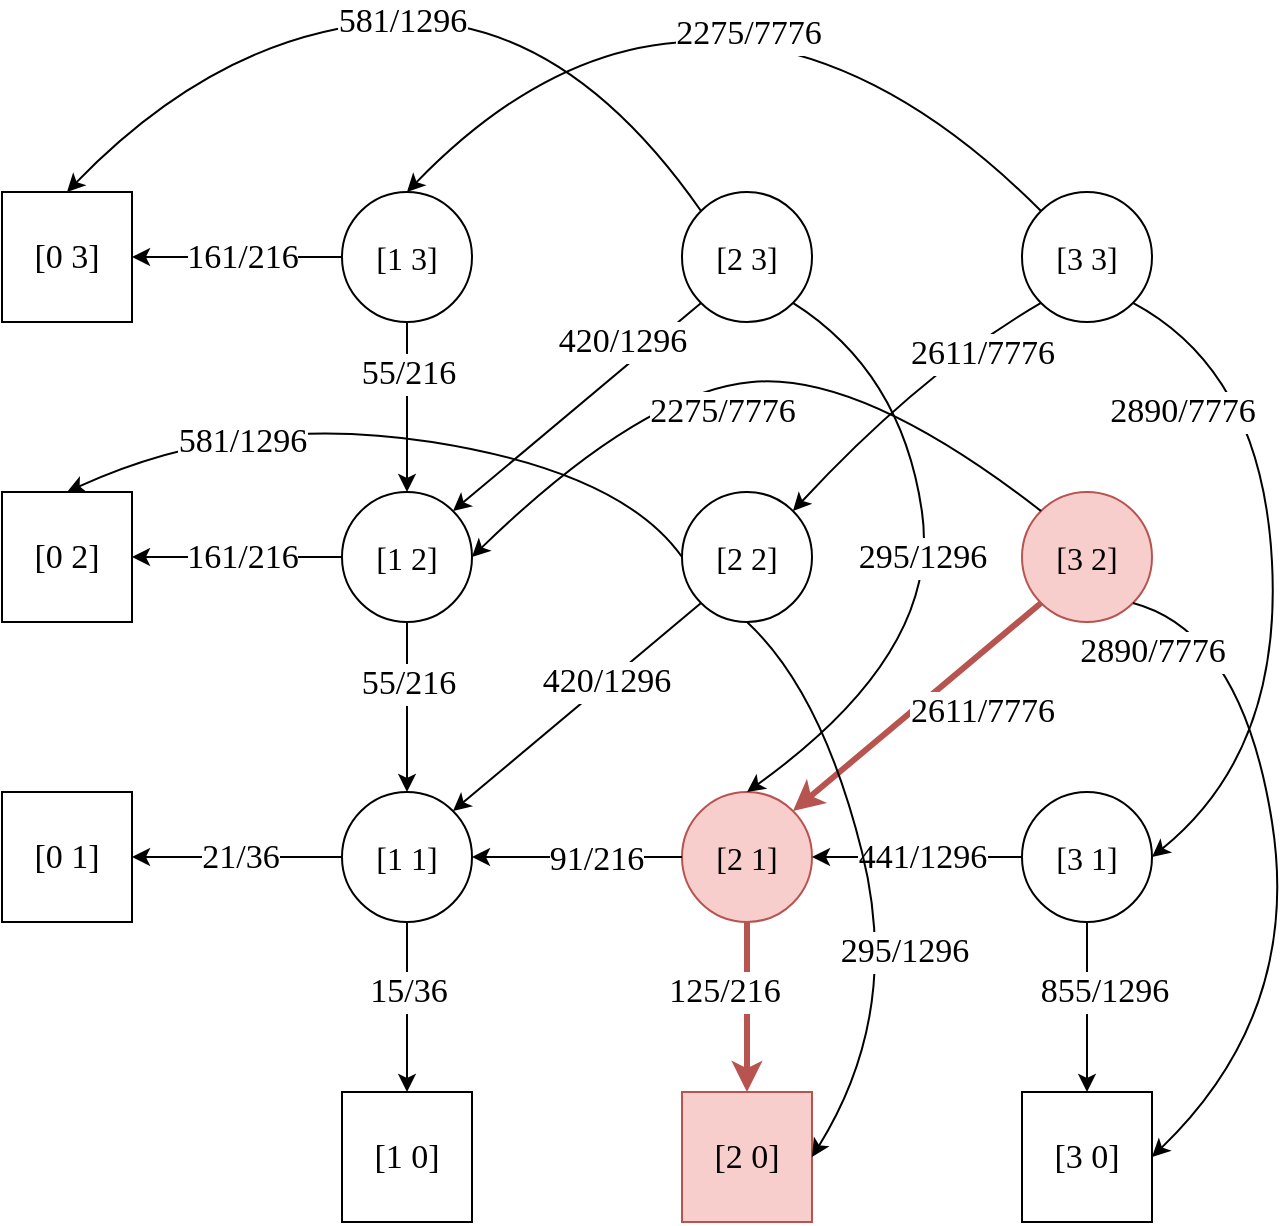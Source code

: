 <mxfile version="15.1.4" type="device"><diagram id="LHmz-3jESWEuP7y_V9xO" name="Page-1"><mxGraphModel dx="782" dy="793" grid="1" gridSize="10" guides="1" tooltips="1" connect="1" arrows="1" fold="1" page="1" pageScale="1" pageWidth="850" pageHeight="1100" math="0" shadow="0"><root><mxCell id="0"/><mxCell id="1" parent="0"/><mxCell id="qUGKz06C6sTsFULP4qC0-1" value="&lt;p style=&quot;font-size: 16px&quot;&gt;&lt;font face=&quot;Lucida Console&quot;&gt;[3 3]&lt;/font&gt;&lt;/p&gt;" style="ellipse;whiteSpace=wrap;html=1;aspect=fixed;" parent="1" vertex="1"><mxGeometry x="660" y="190" width="65" height="65" as="geometry"/></mxCell><mxCell id="qUGKz06C6sTsFULP4qC0-2" value="&lt;p style=&quot;font-size: 16px&quot;&gt;&lt;font face=&quot;Lucida Console&quot;&gt;[2 3]&lt;/font&gt;&lt;/p&gt;" style="ellipse;whiteSpace=wrap;html=1;aspect=fixed;" parent="1" vertex="1"><mxGeometry x="490" y="190" width="65" height="65" as="geometry"/></mxCell><mxCell id="qUGKz06C6sTsFULP4qC0-3" value="&lt;p style=&quot;font-size: 16px&quot;&gt;&lt;font face=&quot;Lucida Console&quot;&gt;[1 3]&lt;/font&gt;&lt;/p&gt;" style="ellipse;whiteSpace=wrap;html=1;aspect=fixed;" parent="1" vertex="1"><mxGeometry x="320" y="190" width="65" height="65" as="geometry"/></mxCell><mxCell id="qUGKz06C6sTsFULP4qC0-5" value="&lt;p style=&quot;font-size: 16px&quot;&gt;&lt;font face=&quot;Lucida Console&quot;&gt;[3 2]&lt;/font&gt;&lt;/p&gt;" style="ellipse;whiteSpace=wrap;html=1;aspect=fixed;fillColor=#f8cecc;strokeColor=#b85450;" parent="1" vertex="1"><mxGeometry x="660" y="340" width="65" height="65" as="geometry"/></mxCell><mxCell id="qUGKz06C6sTsFULP4qC0-6" value="&lt;p style=&quot;font-size: 16px&quot;&gt;&lt;font face=&quot;Lucida Console&quot;&gt;[3 1]&lt;/font&gt;&lt;/p&gt;" style="ellipse;whiteSpace=wrap;html=1;aspect=fixed;" parent="1" vertex="1"><mxGeometry x="660" y="490" width="65" height="65" as="geometry"/></mxCell><mxCell id="qUGKz06C6sTsFULP4qC0-7" value="&lt;p style=&quot;font-size: 16px&quot;&gt;&lt;font face=&quot;Lucida Console&quot;&gt;[2 2]&lt;/font&gt;&lt;/p&gt;" style="ellipse;whiteSpace=wrap;html=1;aspect=fixed;" parent="1" vertex="1"><mxGeometry x="490" y="340" width="65" height="65" as="geometry"/></mxCell><mxCell id="qUGKz06C6sTsFULP4qC0-8" value="&lt;font face=&quot;Lucida Console&quot; style=&quot;font-size: 17px;&quot;&gt;[0 3]&lt;/font&gt;" style="whiteSpace=wrap;html=1;aspect=fixed;fontSize=17;" parent="1" vertex="1"><mxGeometry x="150" y="190" width="65" height="65" as="geometry"/></mxCell><mxCell id="qUGKz06C6sTsFULP4qC0-9" value="&lt;font face=&quot;Lucida Console&quot; style=&quot;font-size: 17px&quot;&gt;[3 0]&lt;/font&gt;" style="whiteSpace=wrap;html=1;aspect=fixed;fontSize=17;" parent="1" vertex="1"><mxGeometry x="660" y="640" width="65" height="65" as="geometry"/></mxCell><mxCell id="qUGKz06C6sTsFULP4qC0-10" value="&lt;font face=&quot;Lucida Console&quot; style=&quot;font-size: 17px&quot;&gt;[2 0]&lt;/font&gt;" style="whiteSpace=wrap;html=1;aspect=fixed;fontSize=17;fillColor=#f8cecc;strokeColor=#b85450;" parent="1" vertex="1"><mxGeometry x="490" y="640" width="65" height="65" as="geometry"/></mxCell><mxCell id="qUGKz06C6sTsFULP4qC0-11" value="&lt;font face=&quot;Lucida Console&quot; style=&quot;font-size: 17px&quot;&gt;[1 0]&lt;/font&gt;" style="whiteSpace=wrap;html=1;aspect=fixed;fontSize=17;" parent="1" vertex="1"><mxGeometry x="320" y="640" width="65" height="65" as="geometry"/></mxCell><mxCell id="qUGKz06C6sTsFULP4qC0-12" value="&lt;font face=&quot;Lucida Console&quot; style=&quot;font-size: 17px&quot;&gt;[0 2]&lt;/font&gt;" style="whiteSpace=wrap;html=1;aspect=fixed;fontSize=17;" parent="1" vertex="1"><mxGeometry x="150" y="340" width="65" height="65" as="geometry"/></mxCell><mxCell id="qUGKz06C6sTsFULP4qC0-13" value="&lt;font face=&quot;Lucida Console&quot; style=&quot;font-size: 17px&quot;&gt;[0 1]&lt;/font&gt;" style="whiteSpace=wrap;html=1;aspect=fixed;fontSize=17;" parent="1" vertex="1"><mxGeometry x="150" y="490" width="65" height="65" as="geometry"/></mxCell><mxCell id="qUGKz06C6sTsFULP4qC0-14" value="&lt;p style=&quot;font-size: 16px&quot;&gt;&lt;font face=&quot;Lucida Console&quot;&gt;[1 2]&lt;/font&gt;&lt;/p&gt;" style="ellipse;whiteSpace=wrap;html=1;aspect=fixed;" parent="1" vertex="1"><mxGeometry x="320" y="340" width="65" height="65" as="geometry"/></mxCell><mxCell id="qUGKz06C6sTsFULP4qC0-15" value="&lt;p style=&quot;font-size: 16px&quot;&gt;&lt;font face=&quot;Lucida Console&quot;&gt;[2 1]&lt;/font&gt;&lt;/p&gt;" style="ellipse;whiteSpace=wrap;html=1;aspect=fixed;fillColor=#f8cecc;strokeColor=#b85450;" parent="1" vertex="1"><mxGeometry x="490" y="490" width="65" height="65" as="geometry"/></mxCell><mxCell id="qUGKz06C6sTsFULP4qC0-16" value="&lt;p style=&quot;font-size: 16px&quot;&gt;&lt;font face=&quot;Lucida Console&quot;&gt;[1 1]&lt;/font&gt;&lt;/p&gt;" style="ellipse;whiteSpace=wrap;html=1;aspect=fixed;" parent="1" vertex="1"><mxGeometry x="320" y="490" width="65" height="65" as="geometry"/></mxCell><mxCell id="qUGKz06C6sTsFULP4qC0-19" value="" style="endArrow=classic;html=1;fontSize=17;exitX=0;exitY=1;exitDx=0;exitDy=0;entryX=1;entryY=0;entryDx=0;entryDy=0;" parent="1" source="qUGKz06C6sTsFULP4qC0-7" target="qUGKz06C6sTsFULP4qC0-16" edge="1"><mxGeometry width="50" height="50" relative="1" as="geometry"><mxPoint x="489.999" y="400.001" as="sourcePoint"/><mxPoint x="365.961" y="504.039" as="targetPoint"/></mxGeometry></mxCell><mxCell id="qUGKz06C6sTsFULP4qC0-48" value="420/1296" style="edgeLabel;html=1;align=center;verticalAlign=middle;resizable=0;points=[];fontSize=17;fontFamily=Lucida Console;" parent="qUGKz06C6sTsFULP4qC0-19" vertex="1" connectable="0"><mxGeometry x="-0.254" relative="1" as="geometry"><mxPoint x="-1" as="offset"/></mxGeometry></mxCell><mxCell id="qUGKz06C6sTsFULP4qC0-20" value="" style="endArrow=classic;html=1;fontSize=17;exitX=0.5;exitY=1;exitDx=0;exitDy=0;entryX=0.5;entryY=0;entryDx=0;entryDy=0;" parent="1" source="qUGKz06C6sTsFULP4qC0-16" target="qUGKz06C6sTsFULP4qC0-11" edge="1"><mxGeometry width="50" height="50" relative="1" as="geometry"><mxPoint x="689.519" y="265.481" as="sourcePoint"/><mxPoint x="565.481" y="369.519" as="targetPoint"/></mxGeometry></mxCell><mxCell id="qUGKz06C6sTsFULP4qC0-43" value="15/36" style="edgeLabel;html=1;align=center;verticalAlign=middle;resizable=0;points=[];fontSize=17;fontFamily=Lucida Console;" parent="qUGKz06C6sTsFULP4qC0-20" vertex="1" connectable="0"><mxGeometry x="-0.412" y="-1" relative="1" as="geometry"><mxPoint x="1" y="10" as="offset"/></mxGeometry></mxCell><mxCell id="qUGKz06C6sTsFULP4qC0-21" value="" style="endArrow=classic;html=1;fontSize=17;exitX=0;exitY=0.5;exitDx=0;exitDy=0;entryX=1;entryY=0.5;entryDx=0;entryDy=0;" parent="1" source="qUGKz06C6sTsFULP4qC0-16" target="qUGKz06C6sTsFULP4qC0-13" edge="1"><mxGeometry width="50" height="50" relative="1" as="geometry"><mxPoint x="384.999" y="405.001" as="sourcePoint"/><mxPoint x="250" y="520" as="targetPoint"/></mxGeometry></mxCell><mxCell id="qUGKz06C6sTsFULP4qC0-44" value="&lt;font face=&quot;Lucida Console&quot;&gt;21/36&lt;/font&gt;" style="edgeLabel;html=1;align=center;verticalAlign=middle;resizable=0;points=[];fontSize=17;" parent="qUGKz06C6sTsFULP4qC0-21" vertex="1" connectable="0"><mxGeometry x="-0.238" y="3" relative="1" as="geometry"><mxPoint x="-11" y="-3" as="offset"/></mxGeometry></mxCell><mxCell id="qUGKz06C6sTsFULP4qC0-22" value="" style="endArrow=classic;html=1;fontSize=17;exitX=0.5;exitY=1;exitDx=0;exitDy=0;entryX=0.5;entryY=0;entryDx=0;entryDy=0;fillColor=#f8cecc;strokeColor=#b85450;strokeWidth=3;" parent="1" source="qUGKz06C6sTsFULP4qC0-15" target="qUGKz06C6sTsFULP4qC0-10" edge="1"><mxGeometry width="50" height="50" relative="1" as="geometry"><mxPoint x="709.519" y="285.481" as="sourcePoint"/><mxPoint x="585.481" y="389.519" as="targetPoint"/></mxGeometry></mxCell><mxCell id="qUGKz06C6sTsFULP4qC0-42" value="125/216" style="edgeLabel;html=1;align=center;verticalAlign=middle;resizable=0;points=[];fontSize=17;fontFamily=Lucida Console;" parent="qUGKz06C6sTsFULP4qC0-22" vertex="1" connectable="0"><mxGeometry x="-0.412" y="1" relative="1" as="geometry"><mxPoint x="-13" y="10" as="offset"/></mxGeometry></mxCell><mxCell id="qUGKz06C6sTsFULP4qC0-23" value="" style="endArrow=classic;html=1;fontSize=17;exitX=0.5;exitY=1;exitDx=0;exitDy=0;entryX=0.5;entryY=0;entryDx=0;entryDy=0;" parent="1" source="qUGKz06C6sTsFULP4qC0-6" target="qUGKz06C6sTsFULP4qC0-9" edge="1"><mxGeometry width="50" height="50" relative="1" as="geometry"><mxPoint x="719.519" y="295.481" as="sourcePoint"/><mxPoint x="595.481" y="399.519" as="targetPoint"/></mxGeometry></mxCell><mxCell id="qUGKz06C6sTsFULP4qC0-41" value="855/1296" style="edgeLabel;html=1;align=center;verticalAlign=middle;resizable=0;points=[];fontSize=17;fontFamily=Lucida Console;" parent="qUGKz06C6sTsFULP4qC0-23" vertex="1" connectable="0"><mxGeometry x="-0.341" y="1" relative="1" as="geometry"><mxPoint x="7" y="7" as="offset"/></mxGeometry></mxCell><mxCell id="qUGKz06C6sTsFULP4qC0-24" value="" style="endArrow=classic;html=1;fontSize=17;exitX=0;exitY=0.5;exitDx=0;exitDy=0;entryX=1;entryY=0.5;entryDx=0;entryDy=0;" parent="1" source="qUGKz06C6sTsFULP4qC0-14" target="qUGKz06C6sTsFULP4qC0-12" edge="1"><mxGeometry width="50" height="50" relative="1" as="geometry"><mxPoint x="729.519" y="305.481" as="sourcePoint"/><mxPoint x="605.481" y="409.519" as="targetPoint"/></mxGeometry></mxCell><mxCell id="qUGKz06C6sTsFULP4qC0-45" value="161/216" style="edgeLabel;html=1;align=center;verticalAlign=middle;resizable=0;points=[];fontSize=17;fontFamily=Lucida Console;" parent="qUGKz06C6sTsFULP4qC0-24" vertex="1" connectable="0"><mxGeometry x="-0.257" y="-1" relative="1" as="geometry"><mxPoint x="-11" y="1" as="offset"/></mxGeometry></mxCell><mxCell id="qUGKz06C6sTsFULP4qC0-26" value="" style="endArrow=classic;html=1;fontSize=17;exitX=0;exitY=0.5;exitDx=0;exitDy=0;entryX=1;entryY=0.5;entryDx=0;entryDy=0;" parent="1" source="qUGKz06C6sTsFULP4qC0-3" target="qUGKz06C6sTsFULP4qC0-8" edge="1"><mxGeometry width="50" height="50" relative="1" as="geometry"><mxPoint x="320" y="290" as="sourcePoint"/><mxPoint x="215" y="290" as="targetPoint"/></mxGeometry></mxCell><mxCell id="qUGKz06C6sTsFULP4qC0-46" value="161/216" style="edgeLabel;html=1;align=center;verticalAlign=middle;resizable=0;points=[];fontSize=17;fontFamily=Lucida Console;" parent="qUGKz06C6sTsFULP4qC0-26" vertex="1" connectable="0"><mxGeometry x="-0.448" relative="1" as="geometry"><mxPoint x="-21" as="offset"/></mxGeometry></mxCell><mxCell id="qUGKz06C6sTsFULP4qC0-27" value="" style="endArrow=classic;html=1;fontSize=17;exitX=0.5;exitY=1;exitDx=0;exitDy=0;entryX=0.5;entryY=0;entryDx=0;entryDy=0;" parent="1" source="qUGKz06C6sTsFULP4qC0-14" target="qUGKz06C6sTsFULP4qC0-16" edge="1"><mxGeometry width="50" height="50" relative="1" as="geometry"><mxPoint x="340" y="392.5" as="sourcePoint"/><mxPoint x="235" y="392.5" as="targetPoint"/></mxGeometry></mxCell><mxCell id="qUGKz06C6sTsFULP4qC0-52" value="55/216" style="edgeLabel;html=1;align=center;verticalAlign=middle;resizable=0;points=[];fontSize=17;fontFamily=Lucida Console;" parent="qUGKz06C6sTsFULP4qC0-27" vertex="1" connectable="0"><mxGeometry x="-0.271" relative="1" as="geometry"><mxPoint as="offset"/></mxGeometry></mxCell><mxCell id="qUGKz06C6sTsFULP4qC0-28" value="" style="endArrow=classic;html=1;fontSize=17;exitX=0.5;exitY=1;exitDx=0;exitDy=0;entryX=0.5;entryY=0;entryDx=0;entryDy=0;" parent="1" source="qUGKz06C6sTsFULP4qC0-3" target="qUGKz06C6sTsFULP4qC0-14" edge="1"><mxGeometry width="50" height="50" relative="1" as="geometry"><mxPoint x="350" y="402.5" as="sourcePoint"/><mxPoint x="245" y="402.5" as="targetPoint"/></mxGeometry></mxCell><mxCell id="qUGKz06C6sTsFULP4qC0-51" value="55/216" style="edgeLabel;html=1;align=center;verticalAlign=middle;resizable=0;points=[];fontSize=17;fontFamily=Lucida Console;" parent="qUGKz06C6sTsFULP4qC0-28" vertex="1" connectable="0"><mxGeometry x="-0.388" relative="1" as="geometry"><mxPoint as="offset"/></mxGeometry></mxCell><mxCell id="qUGKz06C6sTsFULP4qC0-29" value="" style="endArrow=classic;html=1;fontSize=17;exitX=0;exitY=0.5;exitDx=0;exitDy=0;entryX=1;entryY=0.5;entryDx=0;entryDy=0;" parent="1" source="qUGKz06C6sTsFULP4qC0-6" target="qUGKz06C6sTsFULP4qC0-15" edge="1"><mxGeometry width="50" height="50" relative="1" as="geometry"><mxPoint x="360" y="412.5" as="sourcePoint"/><mxPoint x="550" y="440" as="targetPoint"/></mxGeometry></mxCell><mxCell id="qUGKz06C6sTsFULP4qC0-49" value="441/1296" style="edgeLabel;html=1;align=center;verticalAlign=middle;resizable=0;points=[];fontSize=17;fontFamily=Lucida Console;" parent="qUGKz06C6sTsFULP4qC0-29" vertex="1" connectable="0"><mxGeometry x="-0.181" y="1" relative="1" as="geometry"><mxPoint x="-7" y="-1" as="offset"/></mxGeometry></mxCell><mxCell id="qUGKz06C6sTsFULP4qC0-30" value="" style="endArrow=classic;html=1;fontSize=17;exitX=0;exitY=0.5;exitDx=0;exitDy=0;entryX=1;entryY=0.5;entryDx=0;entryDy=0;" parent="1" source="qUGKz06C6sTsFULP4qC0-15" target="qUGKz06C6sTsFULP4qC0-16" edge="1"><mxGeometry width="50" height="50" relative="1" as="geometry"><mxPoint x="370" y="422.5" as="sourcePoint"/><mxPoint x="265" y="422.5" as="targetPoint"/></mxGeometry></mxCell><mxCell id="qUGKz06C6sTsFULP4qC0-50" value="91/216" style="edgeLabel;html=1;align=center;verticalAlign=middle;resizable=0;points=[];fontSize=17;fontFamily=Lucida Console;" parent="qUGKz06C6sTsFULP4qC0-30" vertex="1" connectable="0"><mxGeometry x="-0.181" y="1" relative="1" as="geometry"><mxPoint as="offset"/></mxGeometry></mxCell><mxCell id="qUGKz06C6sTsFULP4qC0-31" value="" style="endArrow=classic;html=1;fontSize=17;exitX=0;exitY=1;exitDx=0;exitDy=0;entryX=1;entryY=0;entryDx=0;entryDy=0;" parent="1" source="qUGKz06C6sTsFULP4qC0-2" target="qUGKz06C6sTsFULP4qC0-14" edge="1"><mxGeometry width="50" height="50" relative="1" as="geometry"><mxPoint x="380" y="432.5" as="sourcePoint"/><mxPoint x="275" y="432.5" as="targetPoint"/></mxGeometry></mxCell><mxCell id="qUGKz06C6sTsFULP4qC0-54" value="420/1296" style="edgeLabel;html=1;align=center;verticalAlign=middle;resizable=0;points=[];fontSize=17;fontFamily=Lucida Console;" parent="qUGKz06C6sTsFULP4qC0-31" vertex="1" connectable="0"><mxGeometry x="-0.632" relative="1" as="geometry"><mxPoint x="-17" as="offset"/></mxGeometry></mxCell><mxCell id="qUGKz06C6sTsFULP4qC0-32" value="" style="endArrow=classic;html=1;fontSize=17;exitX=0;exitY=1;exitDx=0;exitDy=0;entryX=1;entryY=0;entryDx=0;entryDy=0;fillColor=#f8cecc;strokeColor=#b85450;strokeWidth=3;" parent="1" source="qUGKz06C6sTsFULP4qC0-5" target="qUGKz06C6sTsFULP4qC0-15" edge="1"><mxGeometry width="50" height="50" relative="1" as="geometry"><mxPoint x="390" y="442.5" as="sourcePoint"/><mxPoint x="285" y="442.5" as="targetPoint"/></mxGeometry></mxCell><mxCell id="qUGKz06C6sTsFULP4qC0-53" value="2611/7776" style="edgeLabel;html=1;align=center;verticalAlign=middle;resizable=0;points=[];fontSize=17;fontFamily=Lucida Console;" parent="qUGKz06C6sTsFULP4qC0-32" vertex="1" connectable="0"><mxGeometry x="-0.545" y="1" relative="1" as="geometry"><mxPoint x="-2" y="30" as="offset"/></mxGeometry></mxCell><mxCell id="qUGKz06C6sTsFULP4qC0-33" value="" style="curved=1;endArrow=classic;html=1;fontSize=17;exitX=0;exitY=0;exitDx=0;exitDy=0;entryX=0.5;entryY=0;entryDx=0;entryDy=0;" parent="1" source="qUGKz06C6sTsFULP4qC0-1" target="qUGKz06C6sTsFULP4qC0-3" edge="1"><mxGeometry width="50" height="50" relative="1" as="geometry"><mxPoint x="500" y="130" as="sourcePoint"/><mxPoint x="550" y="80" as="targetPoint"/><Array as="points"><mxPoint x="590" y="120"/><mxPoint x="430" y="110"/></Array></mxGeometry></mxCell><mxCell id="qUGKz06C6sTsFULP4qC0-39" value="2275/7776" style="edgeLabel;html=1;align=center;verticalAlign=middle;resizable=0;points=[];fontSize=17;fontFamily=Lucida Console;" parent="qUGKz06C6sTsFULP4qC0-33" vertex="1" connectable="0"><mxGeometry x="-0.036" y="-1" relative="1" as="geometry"><mxPoint x="5" y="-4" as="offset"/></mxGeometry></mxCell><mxCell id="qUGKz06C6sTsFULP4qC0-34" value="" style="curved=1;endArrow=classic;html=1;fontSize=17;exitX=1;exitY=1;exitDx=0;exitDy=0;entryX=1;entryY=0.5;entryDx=0;entryDy=0;" parent="1" source="qUGKz06C6sTsFULP4qC0-1" target="qUGKz06C6sTsFULP4qC0-6" edge="1"><mxGeometry width="50" height="50" relative="1" as="geometry"><mxPoint x="679.519" y="209.519" as="sourcePoint"/><mxPoint x="362.5" y="200" as="targetPoint"/><Array as="points"><mxPoint x="780" y="280"/><mxPoint x="790" y="470"/></Array></mxGeometry></mxCell><mxCell id="qUGKz06C6sTsFULP4qC0-40" value="2890/7776" style="edgeLabel;html=1;align=center;verticalAlign=middle;resizable=0;points=[];fontSize=17;fontFamily=Lucida Console;" parent="qUGKz06C6sTsFULP4qC0-34" vertex="1" connectable="0"><mxGeometry x="-0.365" y="-15" relative="1" as="geometry"><mxPoint x="-27" y="-18" as="offset"/></mxGeometry></mxCell><mxCell id="qUGKz06C6sTsFULP4qC0-35" value="581/1296" style="curved=1;endArrow=classic;html=1;fontSize=17;exitX=0;exitY=0;exitDx=0;exitDy=0;entryX=0.5;entryY=0;entryDx=0;entryDy=0;fontFamily=Lucida Console;" parent="1" source="qUGKz06C6sTsFULP4qC0-2" target="qUGKz06C6sTsFULP4qC0-8" edge="1"><mxGeometry width="50" height="50" relative="1" as="geometry"><mxPoint x="280" y="120" as="sourcePoint"/><mxPoint x="330" y="70" as="targetPoint"/><Array as="points"><mxPoint x="430" y="100"/><mxPoint x="260" y="110"/></Array></mxGeometry></mxCell><mxCell id="qUGKz06C6sTsFULP4qC0-36" value="" style="curved=1;endArrow=classic;html=1;fontSize=17;exitX=1;exitY=1;exitDx=0;exitDy=0;entryX=1;entryY=0.5;entryDx=0;entryDy=0;" parent="1" source="qUGKz06C6sTsFULP4qC0-5" target="qUGKz06C6sTsFULP4qC0-9" edge="1"><mxGeometry width="50" height="50" relative="1" as="geometry"><mxPoint x="470" y="80" as="sourcePoint"/><mxPoint x="520" y="30" as="targetPoint"/><Array as="points"><mxPoint x="770" y="410"/><mxPoint x="800" y="600"/></Array></mxGeometry></mxCell><mxCell id="qUGKz06C6sTsFULP4qC0-55" value="2890/7776" style="edgeLabel;html=1;align=center;verticalAlign=middle;resizable=0;points=[];fontSize=17;fontFamily=Lucida Console;" parent="qUGKz06C6sTsFULP4qC0-36" vertex="1" connectable="0"><mxGeometry x="-0.504" y="-8" relative="1" as="geometry"><mxPoint x="-42" y="-22" as="offset"/></mxGeometry></mxCell><mxCell id="qUGKz06C6sTsFULP4qC0-37" value="" style="curved=1;endArrow=classic;html=1;fontSize=17;exitX=1;exitY=1;exitDx=0;exitDy=0;entryX=0.5;entryY=0;entryDx=0;entryDy=0;" parent="1" source="qUGKz06C6sTsFULP4qC0-2" target="qUGKz06C6sTsFULP4qC0-15" edge="1"><mxGeometry width="50" height="50" relative="1" as="geometry"><mxPoint x="140" y="120" as="sourcePoint"/><mxPoint x="190" y="70" as="targetPoint"/><Array as="points"><mxPoint x="600" y="280"/><mxPoint x="620" y="420"/></Array></mxGeometry></mxCell><mxCell id="qUGKz06C6sTsFULP4qC0-56" value="295/1296" style="edgeLabel;html=1;align=center;verticalAlign=middle;resizable=0;points=[];fontSize=17;fontFamily=Lucida Console;" parent="qUGKz06C6sTsFULP4qC0-37" vertex="1" connectable="0"><mxGeometry x="-0.31" y="-4" relative="1" as="geometry"><mxPoint x="7" y="45" as="offset"/></mxGeometry></mxCell><mxCell id="qUGKz06C6sTsFULP4qC0-38" value="" style="curved=1;endArrow=classic;html=1;fontSize=17;exitX=0;exitY=0;exitDx=0;exitDy=0;entryX=1;entryY=0.5;entryDx=0;entryDy=0;" parent="1" source="qUGKz06C6sTsFULP4qC0-5" target="qUGKz06C6sTsFULP4qC0-14" edge="1"><mxGeometry width="50" height="50" relative="1" as="geometry"><mxPoint x="120" y="110" as="sourcePoint"/><mxPoint x="170" y="60" as="targetPoint"/><Array as="points"><mxPoint x="580" y="280"/><mxPoint x="470" y="290"/></Array></mxGeometry></mxCell><mxCell id="qUGKz06C6sTsFULP4qC0-57" value="2275/7776" style="edgeLabel;html=1;align=center;verticalAlign=middle;resizable=0;points=[];fontSize=17;fontFamily=Lucida Console;" parent="qUGKz06C6sTsFULP4qC0-38" vertex="1" connectable="0"><mxGeometry x="-0.143" y="1" relative="1" as="geometry"><mxPoint x="-37" y="16" as="offset"/></mxGeometry></mxCell><mxCell id="qUGKz06C6sTsFULP4qC0-58" value="" style="curved=1;endArrow=classic;html=1;fontSize=17;exitX=0.5;exitY=1;exitDx=0;exitDy=0;entryX=1;entryY=0.5;entryDx=0;entryDy=0;" parent="1" source="qUGKz06C6sTsFULP4qC0-7" target="qUGKz06C6sTsFULP4qC0-10" edge="1"><mxGeometry width="50" height="50" relative="1" as="geometry"><mxPoint x="-20" y="440" as="sourcePoint"/><mxPoint x="30" y="390" as="targetPoint"/><Array as="points"><mxPoint x="560" y="440"/><mxPoint x="600" y="600"/></Array></mxGeometry></mxCell><mxCell id="qUGKz06C6sTsFULP4qC0-60" value="295/1296" style="edgeLabel;html=1;align=center;verticalAlign=middle;resizable=0;points=[];fontSize=17;fontFamily=Lucida Console;" parent="qUGKz06C6sTsFULP4qC0-58" vertex="1" connectable="0"><mxGeometry x="0.352" y="-12" relative="1" as="geometry"><mxPoint x="15" y="-21" as="offset"/></mxGeometry></mxCell><mxCell id="qUGKz06C6sTsFULP4qC0-59" value="" style="curved=1;endArrow=classic;html=1;fontSize=17;exitX=0;exitY=0.5;exitDx=0;exitDy=0;entryX=0.5;entryY=0;entryDx=0;entryDy=0;" parent="1" source="qUGKz06C6sTsFULP4qC0-7" target="qUGKz06C6sTsFULP4qC0-12" edge="1"><mxGeometry width="50" height="50" relative="1" as="geometry"><mxPoint x="70" y="370" as="sourcePoint"/><mxPoint x="120" y="320" as="targetPoint"/><Array as="points"><mxPoint x="460" y="330"/><mxPoint x="270" y="300"/></Array></mxGeometry></mxCell><mxCell id="qUGKz06C6sTsFULP4qC0-61" value="581/1296" style="edgeLabel;html=1;align=center;verticalAlign=middle;resizable=0;points=[];fontSize=17;fontFamily=Lucida Console;" parent="qUGKz06C6sTsFULP4qC0-59" vertex="1" connectable="0"><mxGeometry x="0.477" y="13" relative="1" as="geometry"><mxPoint x="1" as="offset"/></mxGeometry></mxCell><mxCell id="qUGKz06C6sTsFULP4qC0-65" value="" style="curved=1;endArrow=classic;html=1;fontSize=17;exitX=0;exitY=1;exitDx=0;exitDy=0;entryX=1;entryY=0;entryDx=0;entryDy=0;" parent="1" source="qUGKz06C6sTsFULP4qC0-1" target="qUGKz06C6sTsFULP4qC0-7" edge="1"><mxGeometry width="50" height="50" relative="1" as="geometry"><mxPoint x="170" y="130" as="sourcePoint"/><mxPoint x="120" y="130" as="targetPoint"/><Array as="points"><mxPoint x="610" y="280"/></Array></mxGeometry></mxCell><mxCell id="qUGKz06C6sTsFULP4qC0-67" value="2611/7776" style="edgeLabel;html=1;align=center;verticalAlign=middle;resizable=0;points=[];fontSize=17;fontFamily=Lucida Console;" parent="qUGKz06C6sTsFULP4qC0-65" vertex="1" connectable="0"><mxGeometry x="-0.689" y="-3" relative="1" as="geometry"><mxPoint x="-6" y="15" as="offset"/></mxGeometry></mxCell></root></mxGraphModel></diagram></mxfile>